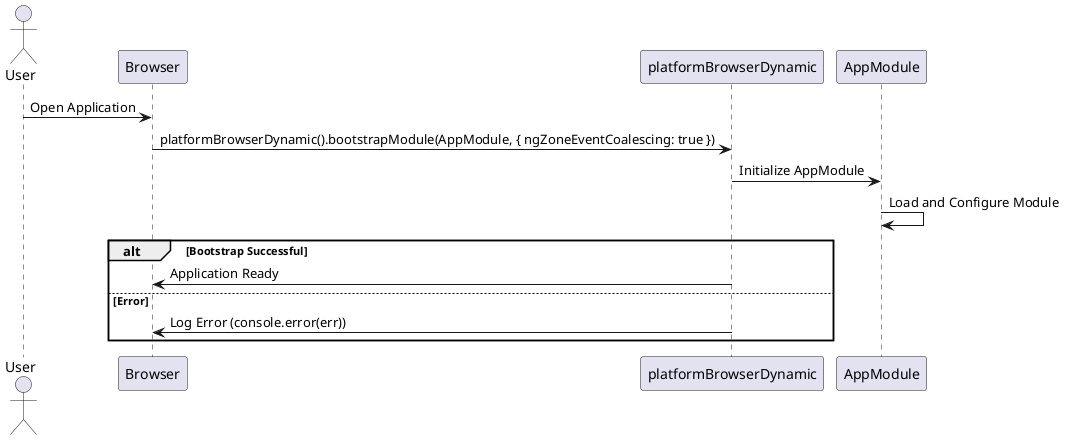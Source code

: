 @startuml
actor User

participant Browser
participant platformBrowserDynamic
participant AppModule

User -> Browser: Open Application
Browser -> platformBrowserDynamic: platformBrowserDynamic().bootstrapModule(AppModule, { ngZoneEventCoalescing: true })
platformBrowserDynamic -> AppModule: Initialize AppModule
AppModule -> AppModule: Load and Configure Module

alt Bootstrap Successful
    platformBrowserDynamic -> Browser: Application Ready
else Error
    platformBrowserDynamic -> Browser: Log Error (console.error(err))
end

@enduml
